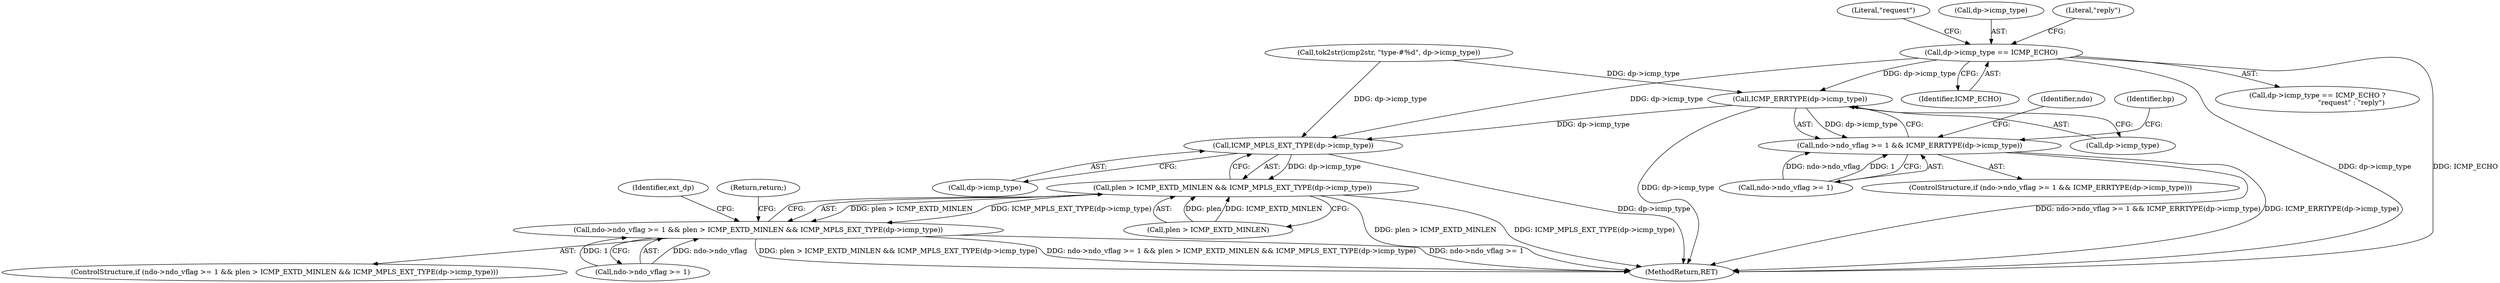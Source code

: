 digraph "0_tcpdump_1a1bce0526a77b62e41531b00f8bb5e21fd4f3a3@pointer" {
"1000177" [label="(Call,dp->icmp_type == ICMP_ECHO)"];
"1000942" [label="(Call,ICMP_ERRTYPE(dp->icmp_type))"];
"1000936" [label="(Call,ndo->ndo_vflag >= 1 && ICMP_ERRTYPE(dp->icmp_type))"];
"1001002" [label="(Call,ICMP_MPLS_EXT_TYPE(dp->icmp_type))"];
"1000998" [label="(Call,plen > ICMP_EXTD_MINLEN && ICMP_MPLS_EXT_TYPE(dp->icmp_type))"];
"1000992" [label="(Call,ndo->ndo_vflag >= 1 && plen > ICMP_EXTD_MINLEN && ICMP_MPLS_EXT_TYPE(dp->icmp_type))"];
"1001002" [label="(Call,ICMP_MPLS_EXT_TYPE(dp->icmp_type))"];
"1000995" [label="(Identifier,ndo)"];
"1000182" [label="(Literal,\"request\")"];
"1000177" [label="(Call,dp->icmp_type == ICMP_ECHO)"];
"1000178" [label="(Call,dp->icmp_type)"];
"1000948" [label="(Identifier,bp)"];
"1000854" [label="(Call,tok2str(icmp2str, \"type-#%d\", dp->icmp_type))"];
"1000998" [label="(Call,plen > ICMP_EXTD_MINLEN && ICMP_MPLS_EXT_TYPE(dp->icmp_type))"];
"1000943" [label="(Call,dp->icmp_type)"];
"1000937" [label="(Call,ndo->ndo_vflag >= 1)"];
"1000991" [label="(ControlStructure,if (ndo->ndo_vflag >= 1 && plen > ICMP_EXTD_MINLEN && ICMP_MPLS_EXT_TYPE(dp->icmp_type)))"];
"1000935" [label="(ControlStructure,if (ndo->ndo_vflag >= 1 && ICMP_ERRTYPE(dp->icmp_type)))"];
"1000936" [label="(Call,ndo->ndo_vflag >= 1 && ICMP_ERRTYPE(dp->icmp_type))"];
"1001003" [label="(Call,dp->icmp_type)"];
"1000176" [label="(Call,dp->icmp_type == ICMP_ECHO ?\n                               \"request\" : \"reply\")"];
"1001009" [label="(Identifier,ext_dp)"];
"1000992" [label="(Call,ndo->ndo_vflag >= 1 && plen > ICMP_EXTD_MINLEN && ICMP_MPLS_EXT_TYPE(dp->icmp_type))"];
"1000183" [label="(Literal,\"reply\")"];
"1000999" [label="(Call,plen > ICMP_EXTD_MINLEN)"];
"1000993" [label="(Call,ndo->ndo_vflag >= 1)"];
"1000942" [label="(Call,ICMP_ERRTYPE(dp->icmp_type))"];
"1001279" [label="(MethodReturn,RET)"];
"1000181" [label="(Identifier,ICMP_ECHO)"];
"1001273" [label="(Return,return;)"];
"1000177" -> "1000176"  [label="AST: "];
"1000177" -> "1000181"  [label="CFG: "];
"1000178" -> "1000177"  [label="AST: "];
"1000181" -> "1000177"  [label="AST: "];
"1000182" -> "1000177"  [label="CFG: "];
"1000183" -> "1000177"  [label="CFG: "];
"1000177" -> "1001279"  [label="DDG: dp->icmp_type"];
"1000177" -> "1001279"  [label="DDG: ICMP_ECHO"];
"1000177" -> "1000942"  [label="DDG: dp->icmp_type"];
"1000177" -> "1001002"  [label="DDG: dp->icmp_type"];
"1000942" -> "1000936"  [label="AST: "];
"1000942" -> "1000943"  [label="CFG: "];
"1000943" -> "1000942"  [label="AST: "];
"1000936" -> "1000942"  [label="CFG: "];
"1000942" -> "1001279"  [label="DDG: dp->icmp_type"];
"1000942" -> "1000936"  [label="DDG: dp->icmp_type"];
"1000854" -> "1000942"  [label="DDG: dp->icmp_type"];
"1000942" -> "1001002"  [label="DDG: dp->icmp_type"];
"1000936" -> "1000935"  [label="AST: "];
"1000936" -> "1000937"  [label="CFG: "];
"1000937" -> "1000936"  [label="AST: "];
"1000948" -> "1000936"  [label="CFG: "];
"1000995" -> "1000936"  [label="CFG: "];
"1000936" -> "1001279"  [label="DDG: ndo->ndo_vflag >= 1 && ICMP_ERRTYPE(dp->icmp_type)"];
"1000936" -> "1001279"  [label="DDG: ICMP_ERRTYPE(dp->icmp_type)"];
"1000937" -> "1000936"  [label="DDG: ndo->ndo_vflag"];
"1000937" -> "1000936"  [label="DDG: 1"];
"1001002" -> "1000998"  [label="AST: "];
"1001002" -> "1001003"  [label="CFG: "];
"1001003" -> "1001002"  [label="AST: "];
"1000998" -> "1001002"  [label="CFG: "];
"1001002" -> "1001279"  [label="DDG: dp->icmp_type"];
"1001002" -> "1000998"  [label="DDG: dp->icmp_type"];
"1000854" -> "1001002"  [label="DDG: dp->icmp_type"];
"1000998" -> "1000992"  [label="AST: "];
"1000998" -> "1000999"  [label="CFG: "];
"1000999" -> "1000998"  [label="AST: "];
"1000992" -> "1000998"  [label="CFG: "];
"1000998" -> "1001279"  [label="DDG: plen > ICMP_EXTD_MINLEN"];
"1000998" -> "1001279"  [label="DDG: ICMP_MPLS_EXT_TYPE(dp->icmp_type)"];
"1000998" -> "1000992"  [label="DDG: plen > ICMP_EXTD_MINLEN"];
"1000998" -> "1000992"  [label="DDG: ICMP_MPLS_EXT_TYPE(dp->icmp_type)"];
"1000999" -> "1000998"  [label="DDG: plen"];
"1000999" -> "1000998"  [label="DDG: ICMP_EXTD_MINLEN"];
"1000992" -> "1000991"  [label="AST: "];
"1000992" -> "1000993"  [label="CFG: "];
"1000993" -> "1000992"  [label="AST: "];
"1001009" -> "1000992"  [label="CFG: "];
"1001273" -> "1000992"  [label="CFG: "];
"1000992" -> "1001279"  [label="DDG: ndo->ndo_vflag >= 1"];
"1000992" -> "1001279"  [label="DDG: plen > ICMP_EXTD_MINLEN && ICMP_MPLS_EXT_TYPE(dp->icmp_type)"];
"1000992" -> "1001279"  [label="DDG: ndo->ndo_vflag >= 1 && plen > ICMP_EXTD_MINLEN && ICMP_MPLS_EXT_TYPE(dp->icmp_type)"];
"1000993" -> "1000992"  [label="DDG: ndo->ndo_vflag"];
"1000993" -> "1000992"  [label="DDG: 1"];
}

